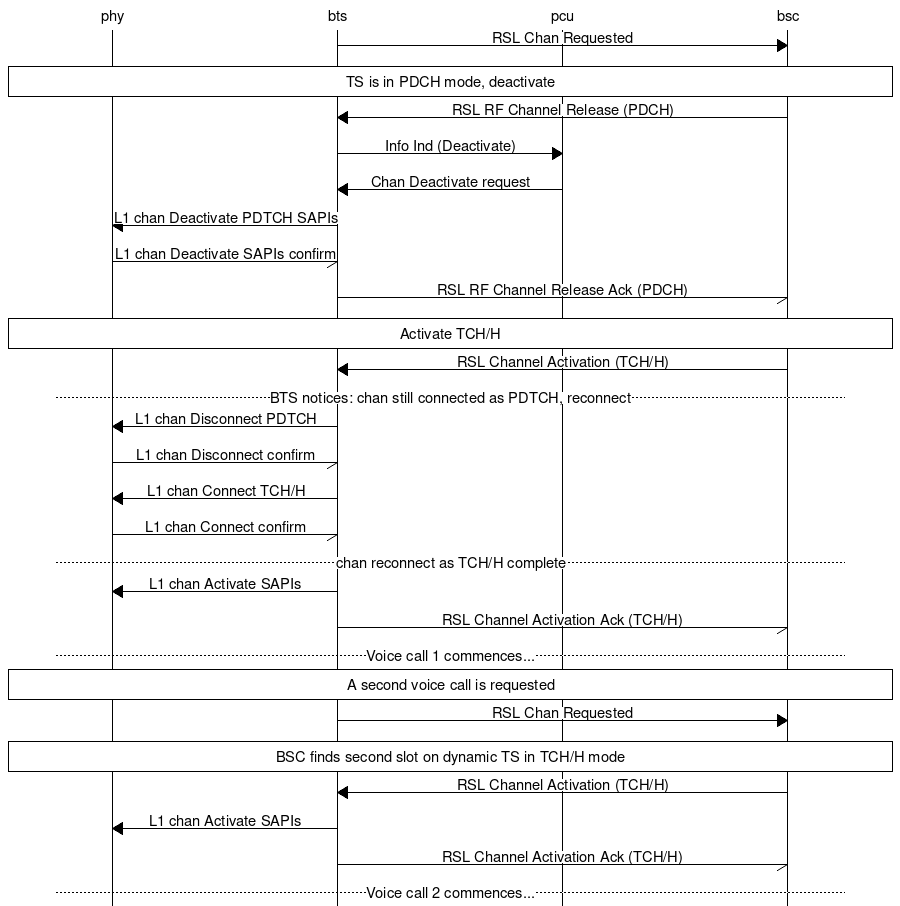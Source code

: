 msc {
	hscale = "1.5";
	phy,bts,pcu,bsc;

	bts => bsc	[ label = "RSL Chan Requested" ];
	phy box bsc	[ label = "TS is in PDCH mode, deactivate" ];
	bsc => bts	[ label = "RSL RF Channel Release (PDCH)" ];
	bts => pcu	[ label = "Info Ind (Deactivate)" ];
	pcu => bts	[ label = "Chan Deactivate request" ];
	bts => phy	[ label = "L1 chan Deactivate PDTCH SAPIs" ];
	phy -> bts	[ label = "L1 chan Deactivate SAPIs confirm" ];
	bts -> bsc	[ label = "RSL RF Channel Release Ack (PDCH)" ];

	phy box bsc	[ label = "Activate TCH/H" ];
	bsc => bts	[ label = "RSL Channel Activation (TCH/H)" ];
	---  		[ label = "BTS notices: chan still connected as PDTCH, reconnect" ];
	bts => phy	[ label = "L1 chan Disconnect PDTCH" ];
	phy -> bts	[ label = "L1 chan Disconnect confirm" ];
	bts => phy	[ label = "L1 chan Connect TCH/H" ];
	phy -> bts	[ label = "L1 chan Connect confirm" ];
	---  		[ label = "chan reconnect as TCH/H complete" ];
	bts => phy	[ label = "L1 chan Activate SAPIs" ];
	bts -> bsc	[ label = "RSL Channel Activation Ack (TCH/H)" ];
	---  		[ label = "Voice call 1 commences..." ];

	phy box bsc	[ label = "A second voice call is requested" ];
	bts => bsc	[ label = "RSL Chan Requested" ];
	phy box bsc	[ label = "BSC finds second slot on dynamic TS in TCH/H mode" ];
	bsc => bts	[ label = "RSL Channel Activation (TCH/H)" ];
	bts => phy	[ label = "L1 chan Activate SAPIs" ];
	bts -> bsc	[ label = "RSL Channel Activation Ack (TCH/H)" ];
	---  		[ label = "Voice call 2 commences..." ];

}
